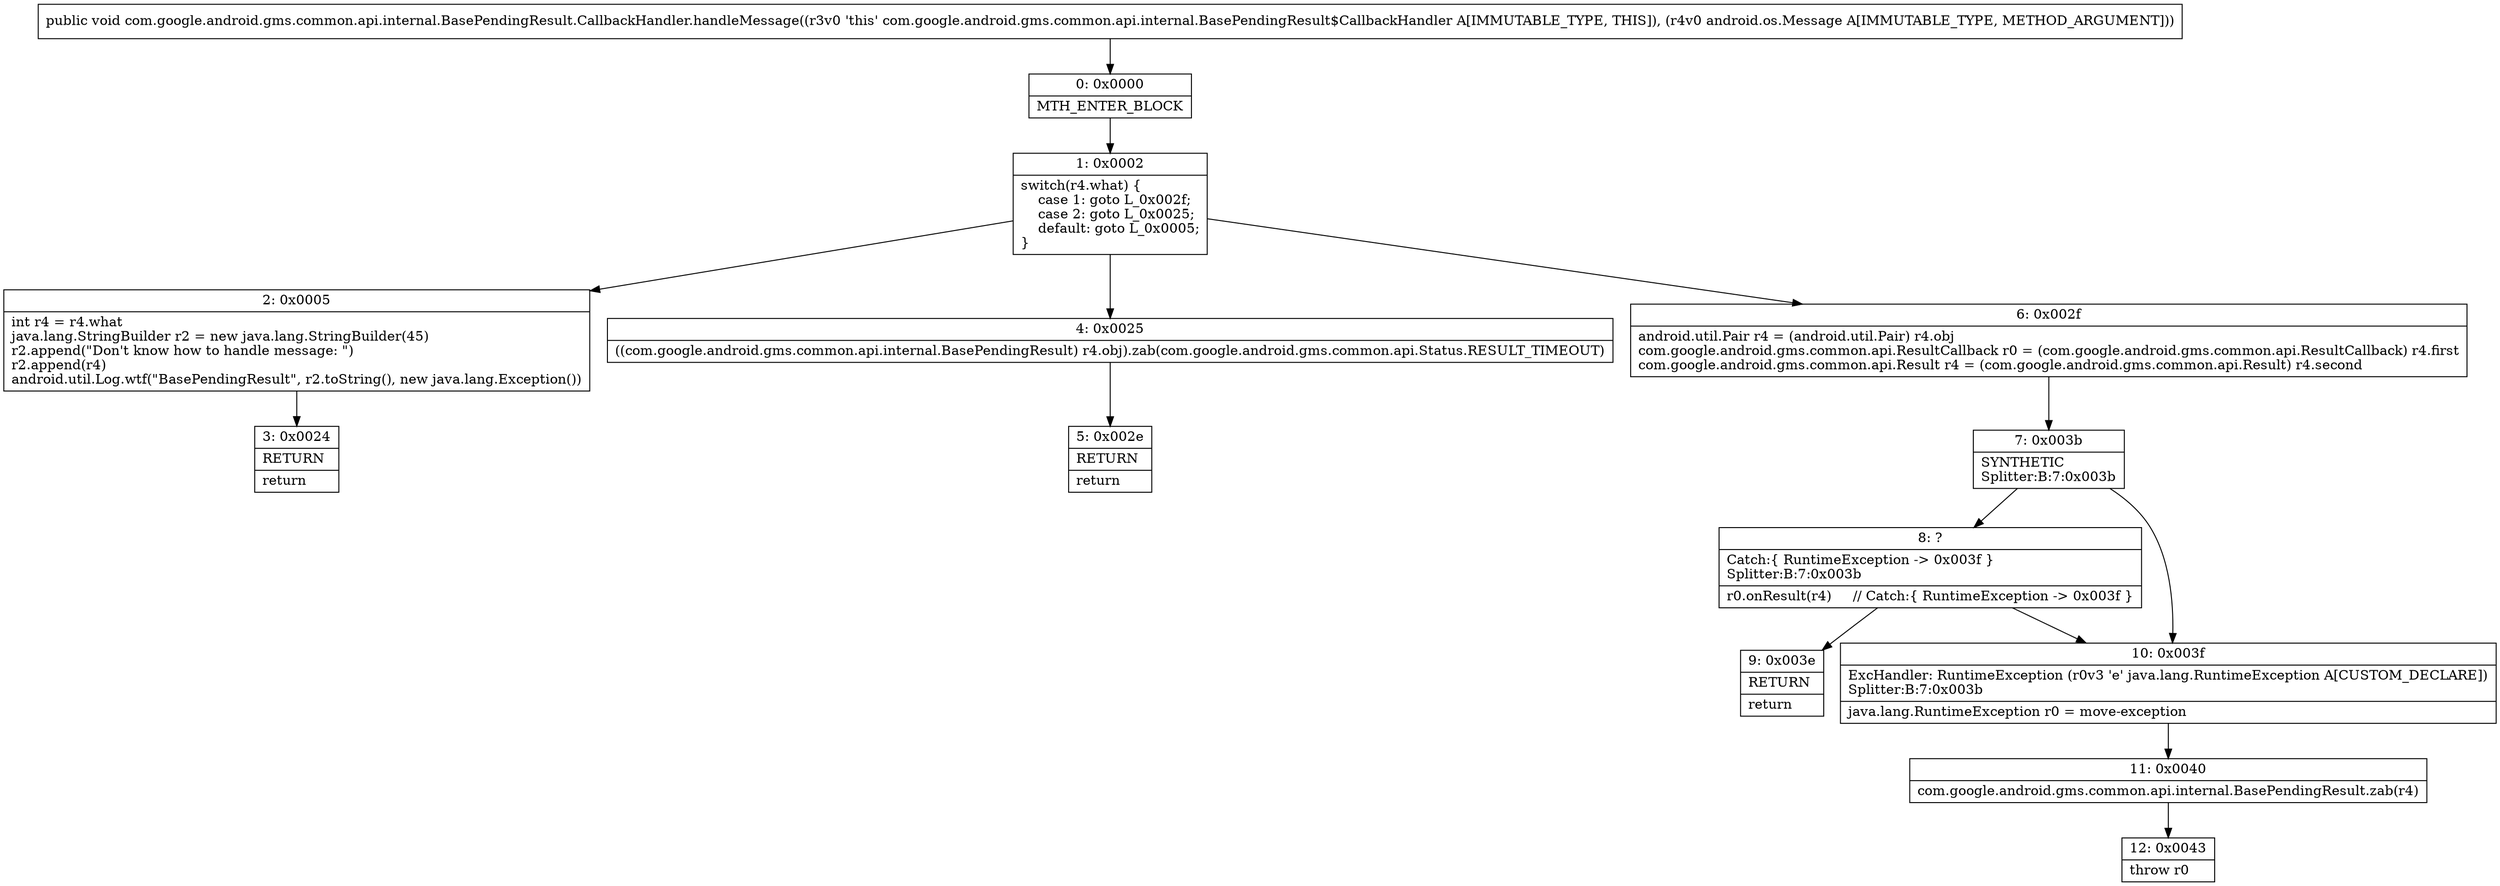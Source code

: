 digraph "CFG forcom.google.android.gms.common.api.internal.BasePendingResult.CallbackHandler.handleMessage(Landroid\/os\/Message;)V" {
Node_0 [shape=record,label="{0\:\ 0x0000|MTH_ENTER_BLOCK\l}"];
Node_1 [shape=record,label="{1\:\ 0x0002|switch(r4.what) \{\l    case 1: goto L_0x002f;\l    case 2: goto L_0x0025;\l    default: goto L_0x0005;\l\}\l}"];
Node_2 [shape=record,label="{2\:\ 0x0005|int r4 = r4.what\ljava.lang.StringBuilder r2 = new java.lang.StringBuilder(45)\lr2.append(\"Don't know how to handle message: \")\lr2.append(r4)\landroid.util.Log.wtf(\"BasePendingResult\", r2.toString(), new java.lang.Exception())\l}"];
Node_3 [shape=record,label="{3\:\ 0x0024|RETURN\l|return\l}"];
Node_4 [shape=record,label="{4\:\ 0x0025|((com.google.android.gms.common.api.internal.BasePendingResult) r4.obj).zab(com.google.android.gms.common.api.Status.RESULT_TIMEOUT)\l}"];
Node_5 [shape=record,label="{5\:\ 0x002e|RETURN\l|return\l}"];
Node_6 [shape=record,label="{6\:\ 0x002f|android.util.Pair r4 = (android.util.Pair) r4.obj\lcom.google.android.gms.common.api.ResultCallback r0 = (com.google.android.gms.common.api.ResultCallback) r4.first\lcom.google.android.gms.common.api.Result r4 = (com.google.android.gms.common.api.Result) r4.second\l}"];
Node_7 [shape=record,label="{7\:\ 0x003b|SYNTHETIC\lSplitter:B:7:0x003b\l}"];
Node_8 [shape=record,label="{8\:\ ?|Catch:\{ RuntimeException \-\> 0x003f \}\lSplitter:B:7:0x003b\l|r0.onResult(r4)     \/\/ Catch:\{ RuntimeException \-\> 0x003f \}\l}"];
Node_9 [shape=record,label="{9\:\ 0x003e|RETURN\l|return\l}"];
Node_10 [shape=record,label="{10\:\ 0x003f|ExcHandler: RuntimeException (r0v3 'e' java.lang.RuntimeException A[CUSTOM_DECLARE])\lSplitter:B:7:0x003b\l|java.lang.RuntimeException r0 = move\-exception\l}"];
Node_11 [shape=record,label="{11\:\ 0x0040|com.google.android.gms.common.api.internal.BasePendingResult.zab(r4)\l}"];
Node_12 [shape=record,label="{12\:\ 0x0043|throw r0\l}"];
MethodNode[shape=record,label="{public void com.google.android.gms.common.api.internal.BasePendingResult.CallbackHandler.handleMessage((r3v0 'this' com.google.android.gms.common.api.internal.BasePendingResult$CallbackHandler A[IMMUTABLE_TYPE, THIS]), (r4v0 android.os.Message A[IMMUTABLE_TYPE, METHOD_ARGUMENT])) }"];
MethodNode -> Node_0;
Node_0 -> Node_1;
Node_1 -> Node_2;
Node_1 -> Node_4;
Node_1 -> Node_6;
Node_2 -> Node_3;
Node_4 -> Node_5;
Node_6 -> Node_7;
Node_7 -> Node_8;
Node_7 -> Node_10;
Node_8 -> Node_9;
Node_8 -> Node_10;
Node_10 -> Node_11;
Node_11 -> Node_12;
}

